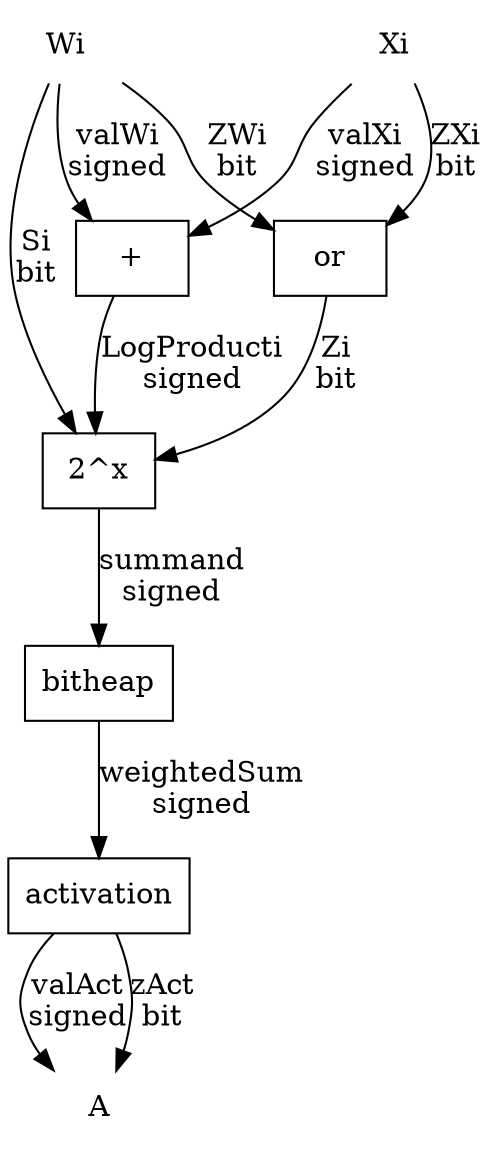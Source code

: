 digraph perceptron {
    graph [splines=true];
    {
        node [shape=plaintext];
        Xi; Wi; A;
    }
    {
        node [shape=box];
        "or"; bitheap; activation;
        plus [label="+"];
        exp [label="2^x"];
    }
    Xi -> or [label="ZXi\nbit"];
    Wi -> or [label="ZWi\nbit"];

    Xi -> plus [label="valXi\nsigned"];
    Wi -> plus [label="valWi\nsigned"];

    or -> exp [label="Zi\nbit"];
    Wi -> exp [label="Si\nbit"];
    plus -> exp [label="LogProducti\nsigned"];

    exp -> bitheap [label="summand\nsigned"];
    bitheap -> activation [label="weightedSum\nsigned"];
    activation -> A [label="valAct\nsigned"];
    activation -> A [label="zAct\nbit"];
}
